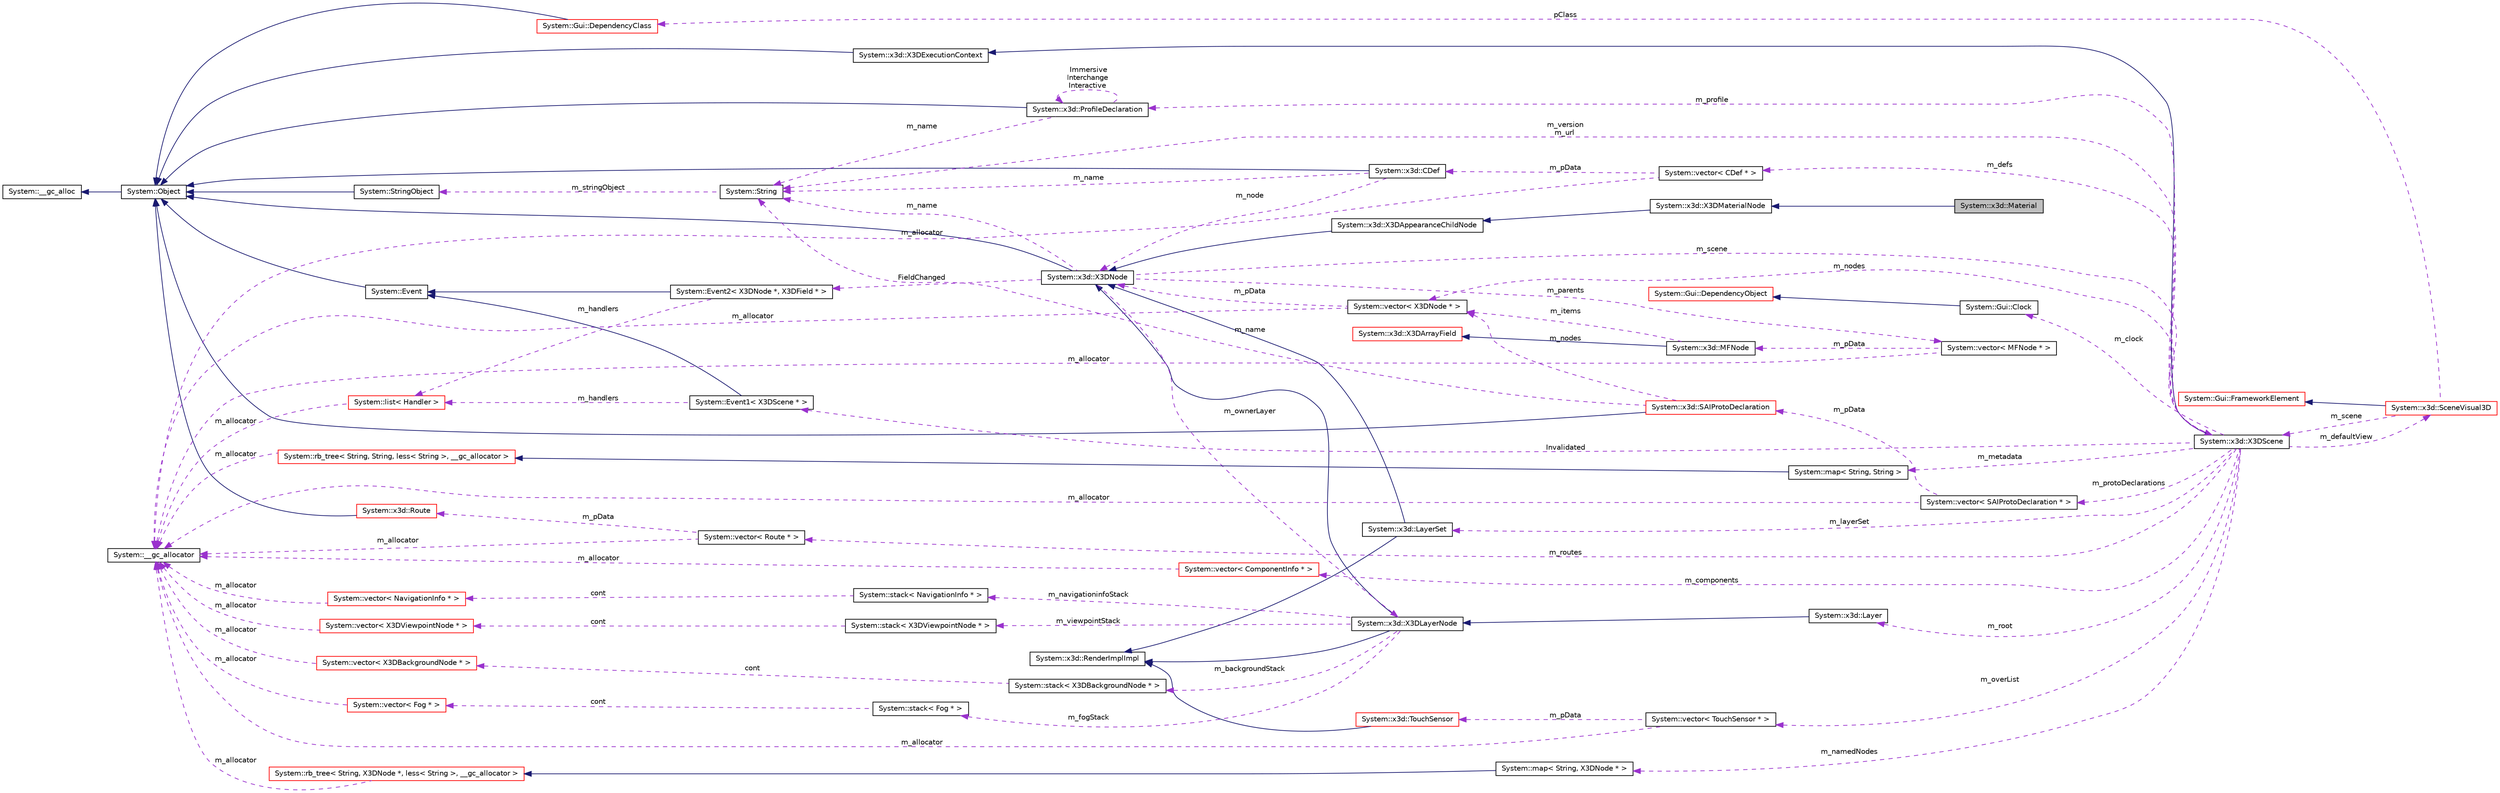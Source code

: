 digraph G
{
  edge [fontname="Helvetica",fontsize="10",labelfontname="Helvetica",labelfontsize="10"];
  node [fontname="Helvetica",fontsize="10",shape=record];
  rankdir="LR";
  Node1 [label="System::x3d::Material",height=0.2,width=0.4,color="black", fillcolor="grey75", style="filled" fontcolor="black"];
  Node2 -> Node1 [dir="back",color="midnightblue",fontsize="10",style="solid",fontname="Helvetica"];
  Node2 [label="System::x3d::X3DMaterialNode",height=0.2,width=0.4,color="black", fillcolor="white", style="filled",URL="$class_system_1_1x3d_1_1_x3_d_material_node.html"];
  Node3 -> Node2 [dir="back",color="midnightblue",fontsize="10",style="solid",fontname="Helvetica"];
  Node3 [label="System::x3d::X3DAppearanceChildNode",height=0.2,width=0.4,color="black", fillcolor="white", style="filled",URL="$class_system_1_1x3d_1_1_x3_d_appearance_child_node.html"];
  Node4 -> Node3 [dir="back",color="midnightblue",fontsize="10",style="solid",fontname="Helvetica"];
  Node4 [label="System::x3d::X3DNode",height=0.2,width=0.4,color="black", fillcolor="white", style="filled",URL="$class_system_1_1x3d_1_1_x3_d_node.html"];
  Node5 -> Node4 [dir="back",color="midnightblue",fontsize="10",style="solid",fontname="Helvetica"];
  Node5 [label="System::Object",height=0.2,width=0.4,color="black", fillcolor="white", style="filled",URL="$class_system_1_1_object.html"];
  Node6 -> Node5 [dir="back",color="midnightblue",fontsize="10",style="solid",fontname="Helvetica"];
  Node6 [label="System::__gc_alloc",height=0.2,width=0.4,color="black", fillcolor="white", style="filled",URL="$class_system_1_1____gc__alloc.html"];
  Node7 -> Node4 [dir="back",color="darkorchid3",fontsize="10",style="dashed",label=" m_ownerLayer" ,fontname="Helvetica"];
  Node7 [label="System::x3d::X3DLayerNode",height=0.2,width=0.4,color="black", fillcolor="white", style="filled",URL="$class_system_1_1x3d_1_1_x3_d_layer_node.html"];
  Node4 -> Node7 [dir="back",color="midnightblue",fontsize="10",style="solid",fontname="Helvetica"];
  Node8 -> Node7 [dir="back",color="midnightblue",fontsize="10",style="solid",fontname="Helvetica"];
  Node8 [label="System::x3d::RenderImplImpl",height=0.2,width=0.4,color="black", fillcolor="white", style="filled",URL="$class_system_1_1x3d_1_1_render_impl_impl.html"];
  Node9 -> Node7 [dir="back",color="darkorchid3",fontsize="10",style="dashed",label=" m_navigationinfoStack" ,fontname="Helvetica"];
  Node9 [label="System::stack\< NavigationInfo * \>",height=0.2,width=0.4,color="black", fillcolor="white", style="filled",URL="$class_system_1_1stack.html"];
  Node10 -> Node9 [dir="back",color="darkorchid3",fontsize="10",style="dashed",label=" cont" ,fontname="Helvetica"];
  Node10 [label="System::vector\< NavigationInfo * \>",height=0.2,width=0.4,color="red", fillcolor="white", style="filled",URL="$class_system_1_1vector.html"];
  Node11 -> Node10 [dir="back",color="darkorchid3",fontsize="10",style="dashed",label=" m_allocator" ,fontname="Helvetica"];
  Node11 [label="System::__gc_allocator",height=0.2,width=0.4,color="black", fillcolor="white", style="filled",URL="$class_system_1_1____gc__allocator.html"];
  Node12 -> Node7 [dir="back",color="darkorchid3",fontsize="10",style="dashed",label=" m_viewpointStack" ,fontname="Helvetica"];
  Node12 [label="System::stack\< X3DViewpointNode * \>",height=0.2,width=0.4,color="black", fillcolor="white", style="filled",URL="$class_system_1_1stack.html"];
  Node13 -> Node12 [dir="back",color="darkorchid3",fontsize="10",style="dashed",label=" cont" ,fontname="Helvetica"];
  Node13 [label="System::vector\< X3DViewpointNode * \>",height=0.2,width=0.4,color="red", fillcolor="white", style="filled",URL="$class_system_1_1vector.html"];
  Node11 -> Node13 [dir="back",color="darkorchid3",fontsize="10",style="dashed",label=" m_allocator" ,fontname="Helvetica"];
  Node14 -> Node7 [dir="back",color="darkorchid3",fontsize="10",style="dashed",label=" m_fogStack" ,fontname="Helvetica"];
  Node14 [label="System::stack\< Fog * \>",height=0.2,width=0.4,color="black", fillcolor="white", style="filled",URL="$class_system_1_1stack.html"];
  Node15 -> Node14 [dir="back",color="darkorchid3",fontsize="10",style="dashed",label=" cont" ,fontname="Helvetica"];
  Node15 [label="System::vector\< Fog * \>",height=0.2,width=0.4,color="red", fillcolor="white", style="filled",URL="$class_system_1_1vector.html"];
  Node11 -> Node15 [dir="back",color="darkorchid3",fontsize="10",style="dashed",label=" m_allocator" ,fontname="Helvetica"];
  Node16 -> Node7 [dir="back",color="darkorchid3",fontsize="10",style="dashed",label=" m_backgroundStack" ,fontname="Helvetica"];
  Node16 [label="System::stack\< X3DBackgroundNode * \>",height=0.2,width=0.4,color="black", fillcolor="white", style="filled",URL="$class_system_1_1stack.html"];
  Node17 -> Node16 [dir="back",color="darkorchid3",fontsize="10",style="dashed",label=" cont" ,fontname="Helvetica"];
  Node17 [label="System::vector\< X3DBackgroundNode * \>",height=0.2,width=0.4,color="red", fillcolor="white", style="filled",URL="$class_system_1_1vector.html"];
  Node11 -> Node17 [dir="back",color="darkorchid3",fontsize="10",style="dashed",label=" m_allocator" ,fontname="Helvetica"];
  Node18 -> Node4 [dir="back",color="darkorchid3",fontsize="10",style="dashed",label=" m_parents" ,fontname="Helvetica"];
  Node18 [label="System::vector\< MFNode * \>",height=0.2,width=0.4,color="black", fillcolor="white", style="filled",URL="$class_system_1_1vector.html"];
  Node11 -> Node18 [dir="back",color="darkorchid3",fontsize="10",style="dashed",label=" m_allocator" ,fontname="Helvetica"];
  Node19 -> Node18 [dir="back",color="darkorchid3",fontsize="10",style="dashed",label=" m_pData" ,fontname="Helvetica"];
  Node19 [label="System::x3d::MFNode",height=0.2,width=0.4,color="black", fillcolor="white", style="filled",URL="$class_system_1_1x3d_1_1_m_f_node.html"];
  Node20 -> Node19 [dir="back",color="midnightblue",fontsize="10",style="solid",fontname="Helvetica"];
  Node20 [label="System::x3d::X3DArrayField",height=0.2,width=0.4,color="red", fillcolor="white", style="filled",URL="$class_system_1_1x3d_1_1_x3_d_array_field.html"];
  Node21 -> Node19 [dir="back",color="darkorchid3",fontsize="10",style="dashed",label=" m_items" ,fontname="Helvetica"];
  Node21 [label="System::vector\< X3DNode * \>",height=0.2,width=0.4,color="black", fillcolor="white", style="filled",URL="$class_system_1_1vector.html"];
  Node11 -> Node21 [dir="back",color="darkorchid3",fontsize="10",style="dashed",label=" m_allocator" ,fontname="Helvetica"];
  Node4 -> Node21 [dir="back",color="darkorchid3",fontsize="10",style="dashed",label=" m_pData" ,fontname="Helvetica"];
  Node22 -> Node4 [dir="back",color="darkorchid3",fontsize="10",style="dashed",label=" m_scene" ,fontname="Helvetica"];
  Node22 [label="System::x3d::X3DScene",height=0.2,width=0.4,color="black", fillcolor="white", style="filled",URL="$class_system_1_1x3d_1_1_x3_d_scene.html"];
  Node23 -> Node22 [dir="back",color="midnightblue",fontsize="10",style="solid",fontname="Helvetica"];
  Node23 [label="System::x3d::X3DExecutionContext",height=0.2,width=0.4,color="black", fillcolor="white", style="filled",URL="$class_system_1_1x3d_1_1_x3_d_execution_context.html"];
  Node5 -> Node23 [dir="back",color="midnightblue",fontsize="10",style="solid",fontname="Helvetica"];
  Node24 -> Node22 [dir="back",color="darkorchid3",fontsize="10",style="dashed",label=" m_defs" ,fontname="Helvetica"];
  Node24 [label="System::vector\< CDef * \>",height=0.2,width=0.4,color="black", fillcolor="white", style="filled",URL="$class_system_1_1vector.html"];
  Node11 -> Node24 [dir="back",color="darkorchid3",fontsize="10",style="dashed",label=" m_allocator" ,fontname="Helvetica"];
  Node25 -> Node24 [dir="back",color="darkorchid3",fontsize="10",style="dashed",label=" m_pData" ,fontname="Helvetica"];
  Node25 [label="System::x3d::CDef",height=0.2,width=0.4,color="black", fillcolor="white", style="filled",URL="$class_system_1_1x3d_1_1_c_def.html"];
  Node5 -> Node25 [dir="back",color="midnightblue",fontsize="10",style="solid",fontname="Helvetica"];
  Node26 -> Node25 [dir="back",color="darkorchid3",fontsize="10",style="dashed",label=" m_name" ,fontname="Helvetica"];
  Node26 [label="System::String",height=0.2,width=0.4,color="black", fillcolor="white", style="filled",URL="$class_system_1_1_string.html"];
  Node27 -> Node26 [dir="back",color="darkorchid3",fontsize="10",style="dashed",label=" m_stringObject" ,fontname="Helvetica"];
  Node27 [label="System::StringObject",height=0.2,width=0.4,color="black", fillcolor="white", style="filled",URL="$class_system_1_1_string_object.html"];
  Node5 -> Node27 [dir="back",color="midnightblue",fontsize="10",style="solid",fontname="Helvetica"];
  Node4 -> Node25 [dir="back",color="darkorchid3",fontsize="10",style="dashed",label=" m_node" ,fontname="Helvetica"];
  Node28 -> Node22 [dir="back",color="darkorchid3",fontsize="10",style="dashed",label=" m_protoDeclarations" ,fontname="Helvetica"];
  Node28 [label="System::vector\< SAIProtoDeclaration * \>",height=0.2,width=0.4,color="black", fillcolor="white", style="filled",URL="$class_system_1_1vector.html"];
  Node11 -> Node28 [dir="back",color="darkorchid3",fontsize="10",style="dashed",label=" m_allocator" ,fontname="Helvetica"];
  Node29 -> Node28 [dir="back",color="darkorchid3",fontsize="10",style="dashed",label=" m_pData" ,fontname="Helvetica"];
  Node29 [label="System::x3d::SAIProtoDeclaration",height=0.2,width=0.4,color="red", fillcolor="white", style="filled",URL="$class_system_1_1x3d_1_1_s_a_i_proto_declaration.html"];
  Node5 -> Node29 [dir="back",color="midnightblue",fontsize="10",style="solid",fontname="Helvetica"];
  Node21 -> Node29 [dir="back",color="darkorchid3",fontsize="10",style="dashed",label=" m_nodes" ,fontname="Helvetica"];
  Node26 -> Node29 [dir="back",color="darkorchid3",fontsize="10",style="dashed",label=" m_name" ,fontname="Helvetica"];
  Node30 -> Node22 [dir="back",color="darkorchid3",fontsize="10",style="dashed",label=" Invalidated" ,fontname="Helvetica"];
  Node30 [label="System::Event1\< X3DScene * \>",height=0.2,width=0.4,color="black", fillcolor="white", style="filled",URL="$class_system_1_1_event1.html"];
  Node31 -> Node30 [dir="back",color="midnightblue",fontsize="10",style="solid",fontname="Helvetica"];
  Node31 [label="System::Event",height=0.2,width=0.4,color="black", fillcolor="white", style="filled",URL="$class_system_1_1_event.html"];
  Node5 -> Node31 [dir="back",color="midnightblue",fontsize="10",style="solid",fontname="Helvetica"];
  Node32 -> Node30 [dir="back",color="darkorchid3",fontsize="10",style="dashed",label=" m_handlers" ,fontname="Helvetica"];
  Node32 [label="System::list\< Handler \>",height=0.2,width=0.4,color="red", fillcolor="white", style="filled",URL="$class_system_1_1list.html"];
  Node11 -> Node32 [dir="back",color="darkorchid3",fontsize="10",style="dashed",label=" m_allocator" ,fontname="Helvetica"];
  Node33 -> Node22 [dir="back",color="darkorchid3",fontsize="10",style="dashed",label=" m_namedNodes" ,fontname="Helvetica"];
  Node33 [label="System::map\< String, X3DNode * \>",height=0.2,width=0.4,color="black", fillcolor="white", style="filled",URL="$class_system_1_1map.html"];
  Node34 -> Node33 [dir="back",color="midnightblue",fontsize="10",style="solid",fontname="Helvetica"];
  Node34 [label="System::rb_tree\< String, X3DNode *, less\< String \>, __gc_allocator \>",height=0.2,width=0.4,color="red", fillcolor="white", style="filled",URL="$class_system_1_1rb__tree.html"];
  Node11 -> Node34 [dir="back",color="darkorchid3",fontsize="10",style="dashed",label=" m_allocator" ,fontname="Helvetica"];
  Node35 -> Node22 [dir="back",color="darkorchid3",fontsize="10",style="dashed",label=" m_clock" ,fontname="Helvetica"];
  Node35 [label="System::Gui::Clock",height=0.2,width=0.4,color="black", fillcolor="white", style="filled",URL="$class_system_1_1_gui_1_1_clock.html"];
  Node36 -> Node35 [dir="back",color="midnightblue",fontsize="10",style="solid",fontname="Helvetica"];
  Node36 [label="System::Gui::DependencyObject",height=0.2,width=0.4,color="red", fillcolor="white", style="filled",URL="$class_system_1_1_gui_1_1_dependency_object.html"];
  Node21 -> Node22 [dir="back",color="darkorchid3",fontsize="10",style="dashed",label=" m_nodes" ,fontname="Helvetica"];
  Node37 -> Node22 [dir="back",color="darkorchid3",fontsize="10",style="dashed",label=" m_overList" ,fontname="Helvetica"];
  Node37 [label="System::vector\< TouchSensor * \>",height=0.2,width=0.4,color="black", fillcolor="white", style="filled",URL="$class_system_1_1vector.html"];
  Node11 -> Node37 [dir="back",color="darkorchid3",fontsize="10",style="dashed",label=" m_allocator" ,fontname="Helvetica"];
  Node38 -> Node37 [dir="back",color="darkorchid3",fontsize="10",style="dashed",label=" m_pData" ,fontname="Helvetica"];
  Node38 [label="System::x3d::TouchSensor",height=0.2,width=0.4,color="red", fillcolor="white", style="filled",URL="$class_system_1_1x3d_1_1_touch_sensor.html"];
  Node8 -> Node38 [dir="back",color="midnightblue",fontsize="10",style="solid",fontname="Helvetica"];
  Node39 -> Node22 [dir="back",color="darkorchid3",fontsize="10",style="dashed",label=" m_metadata" ,fontname="Helvetica"];
  Node39 [label="System::map\< String, String \>",height=0.2,width=0.4,color="black", fillcolor="white", style="filled",URL="$class_system_1_1map.html"];
  Node40 -> Node39 [dir="back",color="midnightblue",fontsize="10",style="solid",fontname="Helvetica"];
  Node40 [label="System::rb_tree\< String, String, less\< String \>, __gc_allocator \>",height=0.2,width=0.4,color="red", fillcolor="white", style="filled",URL="$class_system_1_1rb__tree.html"];
  Node11 -> Node40 [dir="back",color="darkorchid3",fontsize="10",style="dashed",label=" m_allocator" ,fontname="Helvetica"];
  Node41 -> Node22 [dir="back",color="darkorchid3",fontsize="10",style="dashed",label=" m_routes" ,fontname="Helvetica"];
  Node41 [label="System::vector\< Route * \>",height=0.2,width=0.4,color="black", fillcolor="white", style="filled",URL="$class_system_1_1vector.html"];
  Node11 -> Node41 [dir="back",color="darkorchid3",fontsize="10",style="dashed",label=" m_allocator" ,fontname="Helvetica"];
  Node42 -> Node41 [dir="back",color="darkorchid3",fontsize="10",style="dashed",label=" m_pData" ,fontname="Helvetica"];
  Node42 [label="System::x3d::Route",height=0.2,width=0.4,color="red", fillcolor="white", style="filled",URL="$class_system_1_1x3d_1_1_route.html"];
  Node5 -> Node42 [dir="back",color="midnightblue",fontsize="10",style="solid",fontname="Helvetica"];
  Node26 -> Node22 [dir="back",color="darkorchid3",fontsize="10",style="dashed",label=" m_version\nm_url" ,fontname="Helvetica"];
  Node43 -> Node22 [dir="back",color="darkorchid3",fontsize="10",style="dashed",label=" m_profile" ,fontname="Helvetica"];
  Node43 [label="System::x3d::ProfileDeclaration",height=0.2,width=0.4,color="black", fillcolor="white", style="filled",URL="$class_system_1_1x3d_1_1_profile_declaration.html"];
  Node5 -> Node43 [dir="back",color="midnightblue",fontsize="10",style="solid",fontname="Helvetica"];
  Node26 -> Node43 [dir="back",color="darkorchid3",fontsize="10",style="dashed",label=" m_name" ,fontname="Helvetica"];
  Node43 -> Node43 [dir="back",color="darkorchid3",fontsize="10",style="dashed",label=" Immersive\nInterchange\nInteractive" ,fontname="Helvetica"];
  Node44 -> Node22 [dir="back",color="darkorchid3",fontsize="10",style="dashed",label=" m_defaultView" ,fontname="Helvetica"];
  Node44 [label="System::x3d::SceneVisual3D",height=0.2,width=0.4,color="red", fillcolor="white", style="filled",URL="$class_system_1_1x3d_1_1_scene_visual3_d.html"];
  Node45 -> Node44 [dir="back",color="midnightblue",fontsize="10",style="solid",fontname="Helvetica"];
  Node45 [label="System::Gui::FrameworkElement",height=0.2,width=0.4,color="red", fillcolor="white", style="filled",URL="$class_system_1_1_gui_1_1_framework_element.html"];
  Node46 -> Node44 [dir="back",color="darkorchid3",fontsize="10",style="dashed",label=" pClass" ,fontname="Helvetica"];
  Node46 [label="System::Gui::DependencyClass",height=0.2,width=0.4,color="red", fillcolor="white", style="filled",URL="$class_system_1_1_gui_1_1_dependency_class.html"];
  Node5 -> Node46 [dir="back",color="midnightblue",fontsize="10",style="solid",fontname="Helvetica"];
  Node22 -> Node44 [dir="back",color="darkorchid3",fontsize="10",style="dashed",label=" m_scene" ,fontname="Helvetica"];
  Node47 -> Node22 [dir="back",color="darkorchid3",fontsize="10",style="dashed",label=" m_layerSet" ,fontname="Helvetica"];
  Node47 [label="System::x3d::LayerSet",height=0.2,width=0.4,color="black", fillcolor="white", style="filled",URL="$class_system_1_1x3d_1_1_layer_set.html"];
  Node4 -> Node47 [dir="back",color="midnightblue",fontsize="10",style="solid",fontname="Helvetica"];
  Node8 -> Node47 [dir="back",color="midnightblue",fontsize="10",style="solid",fontname="Helvetica"];
  Node48 -> Node22 [dir="back",color="darkorchid3",fontsize="10",style="dashed",label=" m_components" ,fontname="Helvetica"];
  Node48 [label="System::vector\< ComponentInfo * \>",height=0.2,width=0.4,color="red", fillcolor="white", style="filled",URL="$class_system_1_1vector.html"];
  Node11 -> Node48 [dir="back",color="darkorchid3",fontsize="10",style="dashed",label=" m_allocator" ,fontname="Helvetica"];
  Node49 -> Node22 [dir="back",color="darkorchid3",fontsize="10",style="dashed",label=" m_root" ,fontname="Helvetica"];
  Node49 [label="System::x3d::Layer",height=0.2,width=0.4,color="black", fillcolor="white", style="filled",URL="$class_system_1_1x3d_1_1_layer.html"];
  Node7 -> Node49 [dir="back",color="midnightblue",fontsize="10",style="solid",fontname="Helvetica"];
  Node26 -> Node4 [dir="back",color="darkorchid3",fontsize="10",style="dashed",label=" m_name" ,fontname="Helvetica"];
  Node50 -> Node4 [dir="back",color="darkorchid3",fontsize="10",style="dashed",label=" FieldChanged" ,fontname="Helvetica"];
  Node50 [label="System::Event2\< X3DNode *, X3DField * \>",height=0.2,width=0.4,color="black", fillcolor="white", style="filled",URL="$class_system_1_1_event2.html"];
  Node31 -> Node50 [dir="back",color="midnightblue",fontsize="10",style="solid",fontname="Helvetica"];
  Node32 -> Node50 [dir="back",color="darkorchid3",fontsize="10",style="dashed",label=" m_handlers" ,fontname="Helvetica"];
}
